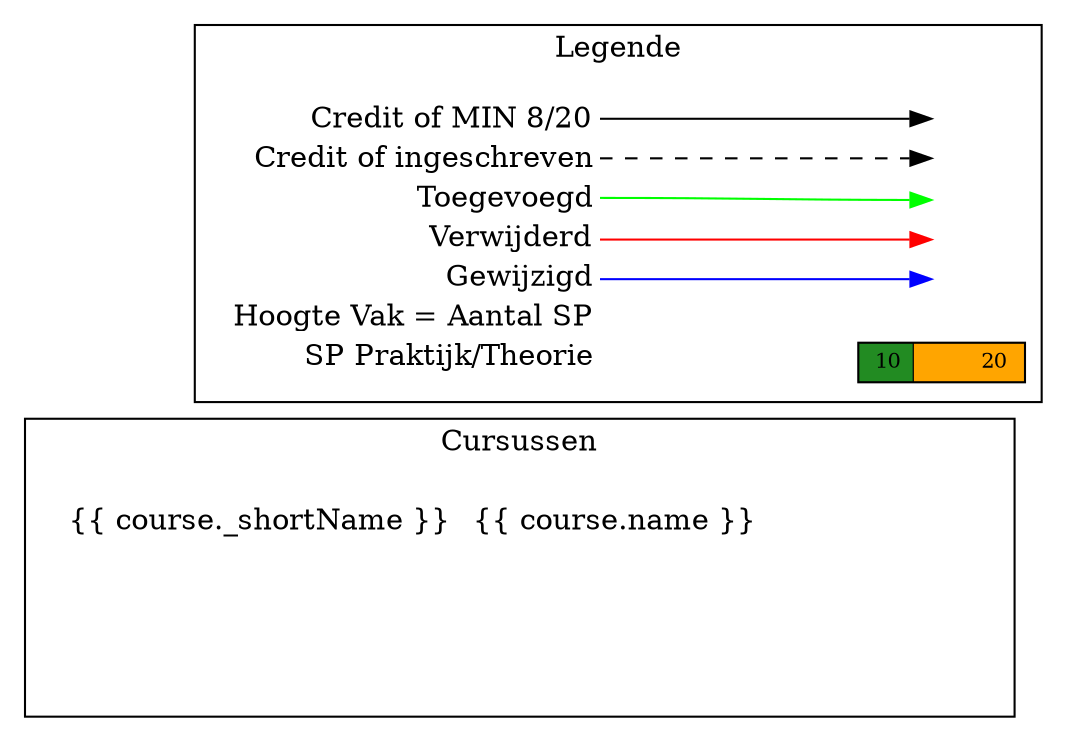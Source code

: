 digraph {
  rankdir=LR
  node [shape=plaintext]

  subgraph cluster_courses {
    label = "Cursussen";
    courses [label=<<table border="0" cellpadding="5" cellspacing="0" cellborder="0">
    {% for course in courses %}
      <tr><td align="left" port="i1">{{ course._shortName }}</td><td align="left">{{ course.name }}</td></tr>
    {% endfor %}
      </table>>]
    key3 [label=<<table border="0" cellpadding="2" cellspacing="0" cellborder="0">
      <tr><td port="i1">&nbsp;</td></tr>
      <tr><td port="i2">&nbsp;</td></tr>
      <tr><td port="i3">&nbsp;</td></tr>
      <tr><td port="i4">&nbsp;</td></tr>
      <tr><td port="i5">&nbsp;</td></tr>
      </table>>]

    # fix placement a bit
    courses:i1:e -> key3:i1:w [style=invis]
  }

  subgraph cluster_legend {
    label = "Legende";
    key [label=<<table border="0" cellpadding="2" cellspacing="0" cellborder="0">
      <tr><td align="right" port="i1">Credit of MIN 8/20</td></tr>
      <tr><td align="right" port="i2">Credit of ingeschreven</td></tr>
      <tr><td align="right" port="i3">Toegevoegd</td></tr>
      <tr><td align="right" port="i4">Verwijderd</td></tr>
      <tr><td align="right" port="i5">Gewijzigd</td></tr>
      <tr><td align="right" port="i6">Hoogte Vak = Aantal SP</td></tr>
      <tr><td align="right" port="i7">SP Praktijk/Theorie</td></tr>
      </table>>]
    key2 [label=<<table border="0" cellpadding="2" cellspacing="0" cellborder="0">
      <tr><td port="i1">&nbsp;</td></tr>
      <tr><td port="i2">&nbsp;</td></tr>
      <tr><td port="i3">&nbsp;</td></tr>
      <tr><td port="i4">&nbsp;</td></tr>
      <tr><td port="i5">&nbsp;</td></tr>
      </table>>]
    key:i1:e -> key2:i1:w []
    key:i2:e -> key2:i2:w [style=dashed]
    key:i3:e -> key2:i3:w [color=green]
    key:i4:e -> key2:i4:w [color=red]
    key:i5:e -> key2:i5:w [color=blue]

    sp_ratio [shape=rect, fontsize=10, height=0.10, style=striped, color="forestgreen;0.33:orange", label="10             20"]
    key:i7 -> sp_ratio [style=invis]
  }

}
